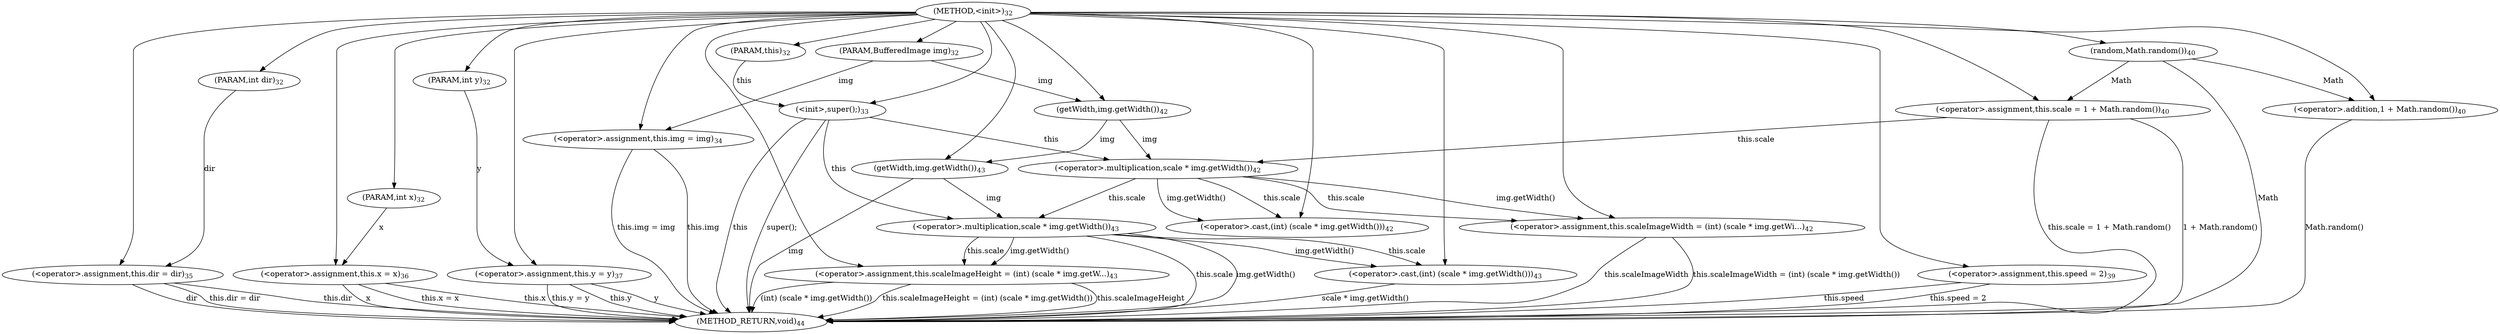 digraph "&lt;init&gt;" {  
"57" [label = <(METHOD,&lt;init&gt;)<SUB>32</SUB>> ]
"117" [label = <(METHOD_RETURN,void)<SUB>44</SUB>> ]
"8" [label = <(PARAM,this)<SUB>32</SUB>> ]
"58" [label = <(PARAM,BufferedImage img)<SUB>32</SUB>> ]
"59" [label = <(PARAM,int dir)<SUB>32</SUB>> ]
"60" [label = <(PARAM,int x)<SUB>32</SUB>> ]
"61" [label = <(PARAM,int y)<SUB>32</SUB>> ]
"14" [label = <(&lt;init&gt;,super();)<SUB>33</SUB>> ]
"63" [label = <(&lt;operator&gt;.assignment,this.img = img)<SUB>34</SUB>> ]
"67" [label = <(&lt;operator&gt;.assignment,this.dir = dir)<SUB>35</SUB>> ]
"71" [label = <(&lt;operator&gt;.assignment,this.x = x)<SUB>36</SUB>> ]
"75" [label = <(&lt;operator&gt;.assignment,this.y = y)<SUB>37</SUB>> ]
"79" [label = <(&lt;operator&gt;.assignment,this.speed = 2)<SUB>39</SUB>> ]
"83" [label = <(&lt;operator&gt;.assignment,this.scale = 1 + Math.random())<SUB>40</SUB>> ]
"91" [label = <(&lt;operator&gt;.assignment,this.scaleImageWidth = (int) (scale * img.getWi...)<SUB>42</SUB>> ]
"103" [label = <(&lt;operator&gt;.assignment,this.scaleImageHeight = (int) (scale * img.getW...)<SUB>43</SUB>> ]
"14" [label = <(&lt;init&gt;,super();)<SUB>33</SUB>> ]
"63" [label = <(&lt;operator&gt;.assignment,this.img = img)<SUB>34</SUB>> ]
"63" [label = <(&lt;operator&gt;.assignment,this.img = img)<SUB>34</SUB>> ]
"67" [label = <(&lt;operator&gt;.assignment,this.dir = dir)<SUB>35</SUB>> ]
"67" [label = <(&lt;operator&gt;.assignment,this.dir = dir)<SUB>35</SUB>> ]
"71" [label = <(&lt;operator&gt;.assignment,this.x = x)<SUB>36</SUB>> ]
"71" [label = <(&lt;operator&gt;.assignment,this.x = x)<SUB>36</SUB>> ]
"75" [label = <(&lt;operator&gt;.assignment,this.y = y)<SUB>37</SUB>> ]
"75" [label = <(&lt;operator&gt;.assignment,this.y = y)<SUB>37</SUB>> ]
"79" [label = <(&lt;operator&gt;.assignment,this.speed = 2)<SUB>39</SUB>> ]
"79" [label = <(&lt;operator&gt;.assignment,this.speed = 2)<SUB>39</SUB>> ]
"83" [label = <(&lt;operator&gt;.assignment,this.scale = 1 + Math.random())<SUB>40</SUB>> ]
"83" [label = <(&lt;operator&gt;.assignment,this.scale = 1 + Math.random())<SUB>40</SUB>> ]
"91" [label = <(&lt;operator&gt;.assignment,this.scaleImageWidth = (int) (scale * img.getWi...)<SUB>42</SUB>> ]
"91" [label = <(&lt;operator&gt;.assignment,this.scaleImageWidth = (int) (scale * img.getWi...)<SUB>42</SUB>> ]
"103" [label = <(&lt;operator&gt;.assignment,this.scaleImageHeight = (int) (scale * img.getW...)<SUB>43</SUB>> ]
"103" [label = <(&lt;operator&gt;.assignment,this.scaleImageHeight = (int) (scale * img.getW...)<SUB>43</SUB>> ]
"87" [label = <(&lt;operator&gt;.addition,1 + Math.random())<SUB>40</SUB>> ]
"87" [label = <(&lt;operator&gt;.addition,1 + Math.random())<SUB>40</SUB>> ]
"95" [label = <(&lt;operator&gt;.cast,(int) (scale * img.getWidth()))<SUB>42</SUB>> ]
"95" [label = <(&lt;operator&gt;.cast,(int) (scale * img.getWidth()))<SUB>42</SUB>> ]
"107" [label = <(&lt;operator&gt;.cast,(int) (scale * img.getWidth()))<SUB>43</SUB>> ]
"107" [label = <(&lt;operator&gt;.cast,(int) (scale * img.getWidth()))<SUB>43</SUB>> ]
"89" [label = <(random,Math.random())<SUB>40</SUB>> ]
"97" [label = <(&lt;operator&gt;.multiplication,scale * img.getWidth())<SUB>42</SUB>> ]
"97" [label = <(&lt;operator&gt;.multiplication,scale * img.getWidth())<SUB>42</SUB>> ]
"109" [label = <(&lt;operator&gt;.multiplication,scale * img.getWidth())<SUB>43</SUB>> ]
"109" [label = <(&lt;operator&gt;.multiplication,scale * img.getWidth())<SUB>43</SUB>> ]
"101" [label = <(getWidth,img.getWidth())<SUB>42</SUB>> ]
"113" [label = <(getWidth,img.getWidth())<SUB>43</SUB>> ]
  "14" -> "117"  [ label = "this"] 
  "14" -> "117"  [ label = "super();"] 
  "63" -> "117"  [ label = "this.img"] 
  "63" -> "117"  [ label = "this.img = img"] 
  "67" -> "117"  [ label = "this.dir"] 
  "67" -> "117"  [ label = "dir"] 
  "67" -> "117"  [ label = "this.dir = dir"] 
  "71" -> "117"  [ label = "this.x"] 
  "71" -> "117"  [ label = "x"] 
  "71" -> "117"  [ label = "this.x = x"] 
  "75" -> "117"  [ label = "this.y"] 
  "75" -> "117"  [ label = "y"] 
  "75" -> "117"  [ label = "this.y = y"] 
  "79" -> "117"  [ label = "this.speed"] 
  "79" -> "117"  [ label = "this.speed = 2"] 
  "87" -> "117"  [ label = "Math.random()"] 
  "83" -> "117"  [ label = "1 + Math.random()"] 
  "83" -> "117"  [ label = "this.scale = 1 + Math.random()"] 
  "91" -> "117"  [ label = "this.scaleImageWidth"] 
  "91" -> "117"  [ label = "this.scaleImageWidth = (int) (scale * img.getWidth())"] 
  "103" -> "117"  [ label = "this.scaleImageHeight"] 
  "109" -> "117"  [ label = "this.scale"] 
  "113" -> "117"  [ label = "img"] 
  "109" -> "117"  [ label = "img.getWidth()"] 
  "107" -> "117"  [ label = "scale * img.getWidth()"] 
  "103" -> "117"  [ label = "(int) (scale * img.getWidth())"] 
  "103" -> "117"  [ label = "this.scaleImageHeight = (int) (scale * img.getWidth())"] 
  "89" -> "117"  [ label = "Math"] 
  "57" -> "8" 
  "57" -> "58" 
  "57" -> "59" 
  "57" -> "60" 
  "57" -> "61" 
  "58" -> "63"  [ label = "img"] 
  "57" -> "63" 
  "59" -> "67"  [ label = "dir"] 
  "57" -> "67" 
  "60" -> "71"  [ label = "x"] 
  "57" -> "71" 
  "61" -> "75"  [ label = "y"] 
  "57" -> "75" 
  "57" -> "79" 
  "57" -> "83" 
  "89" -> "83"  [ label = "Math"] 
  "57" -> "91" 
  "97" -> "91"  [ label = "this.scale"] 
  "97" -> "91"  [ label = "img.getWidth()"] 
  "57" -> "103" 
  "109" -> "103"  [ label = "this.scale"] 
  "109" -> "103"  [ label = "img.getWidth()"] 
  "8" -> "14"  [ label = "this"] 
  "57" -> "14" 
  "57" -> "87" 
  "89" -> "87"  [ label = "Math"] 
  "57" -> "95" 
  "97" -> "95"  [ label = "this.scale"] 
  "97" -> "95"  [ label = "img.getWidth()"] 
  "57" -> "107" 
  "109" -> "107"  [ label = "this.scale"] 
  "109" -> "107"  [ label = "img.getWidth()"] 
  "57" -> "89" 
  "14" -> "97"  [ label = "this"] 
  "83" -> "97"  [ label = "this.scale"] 
  "101" -> "97"  [ label = "img"] 
  "14" -> "109"  [ label = "this"] 
  "97" -> "109"  [ label = "this.scale"] 
  "113" -> "109"  [ label = "img"] 
  "57" -> "101" 
  "58" -> "101"  [ label = "img"] 
  "101" -> "113"  [ label = "img"] 
  "57" -> "113" 
}
